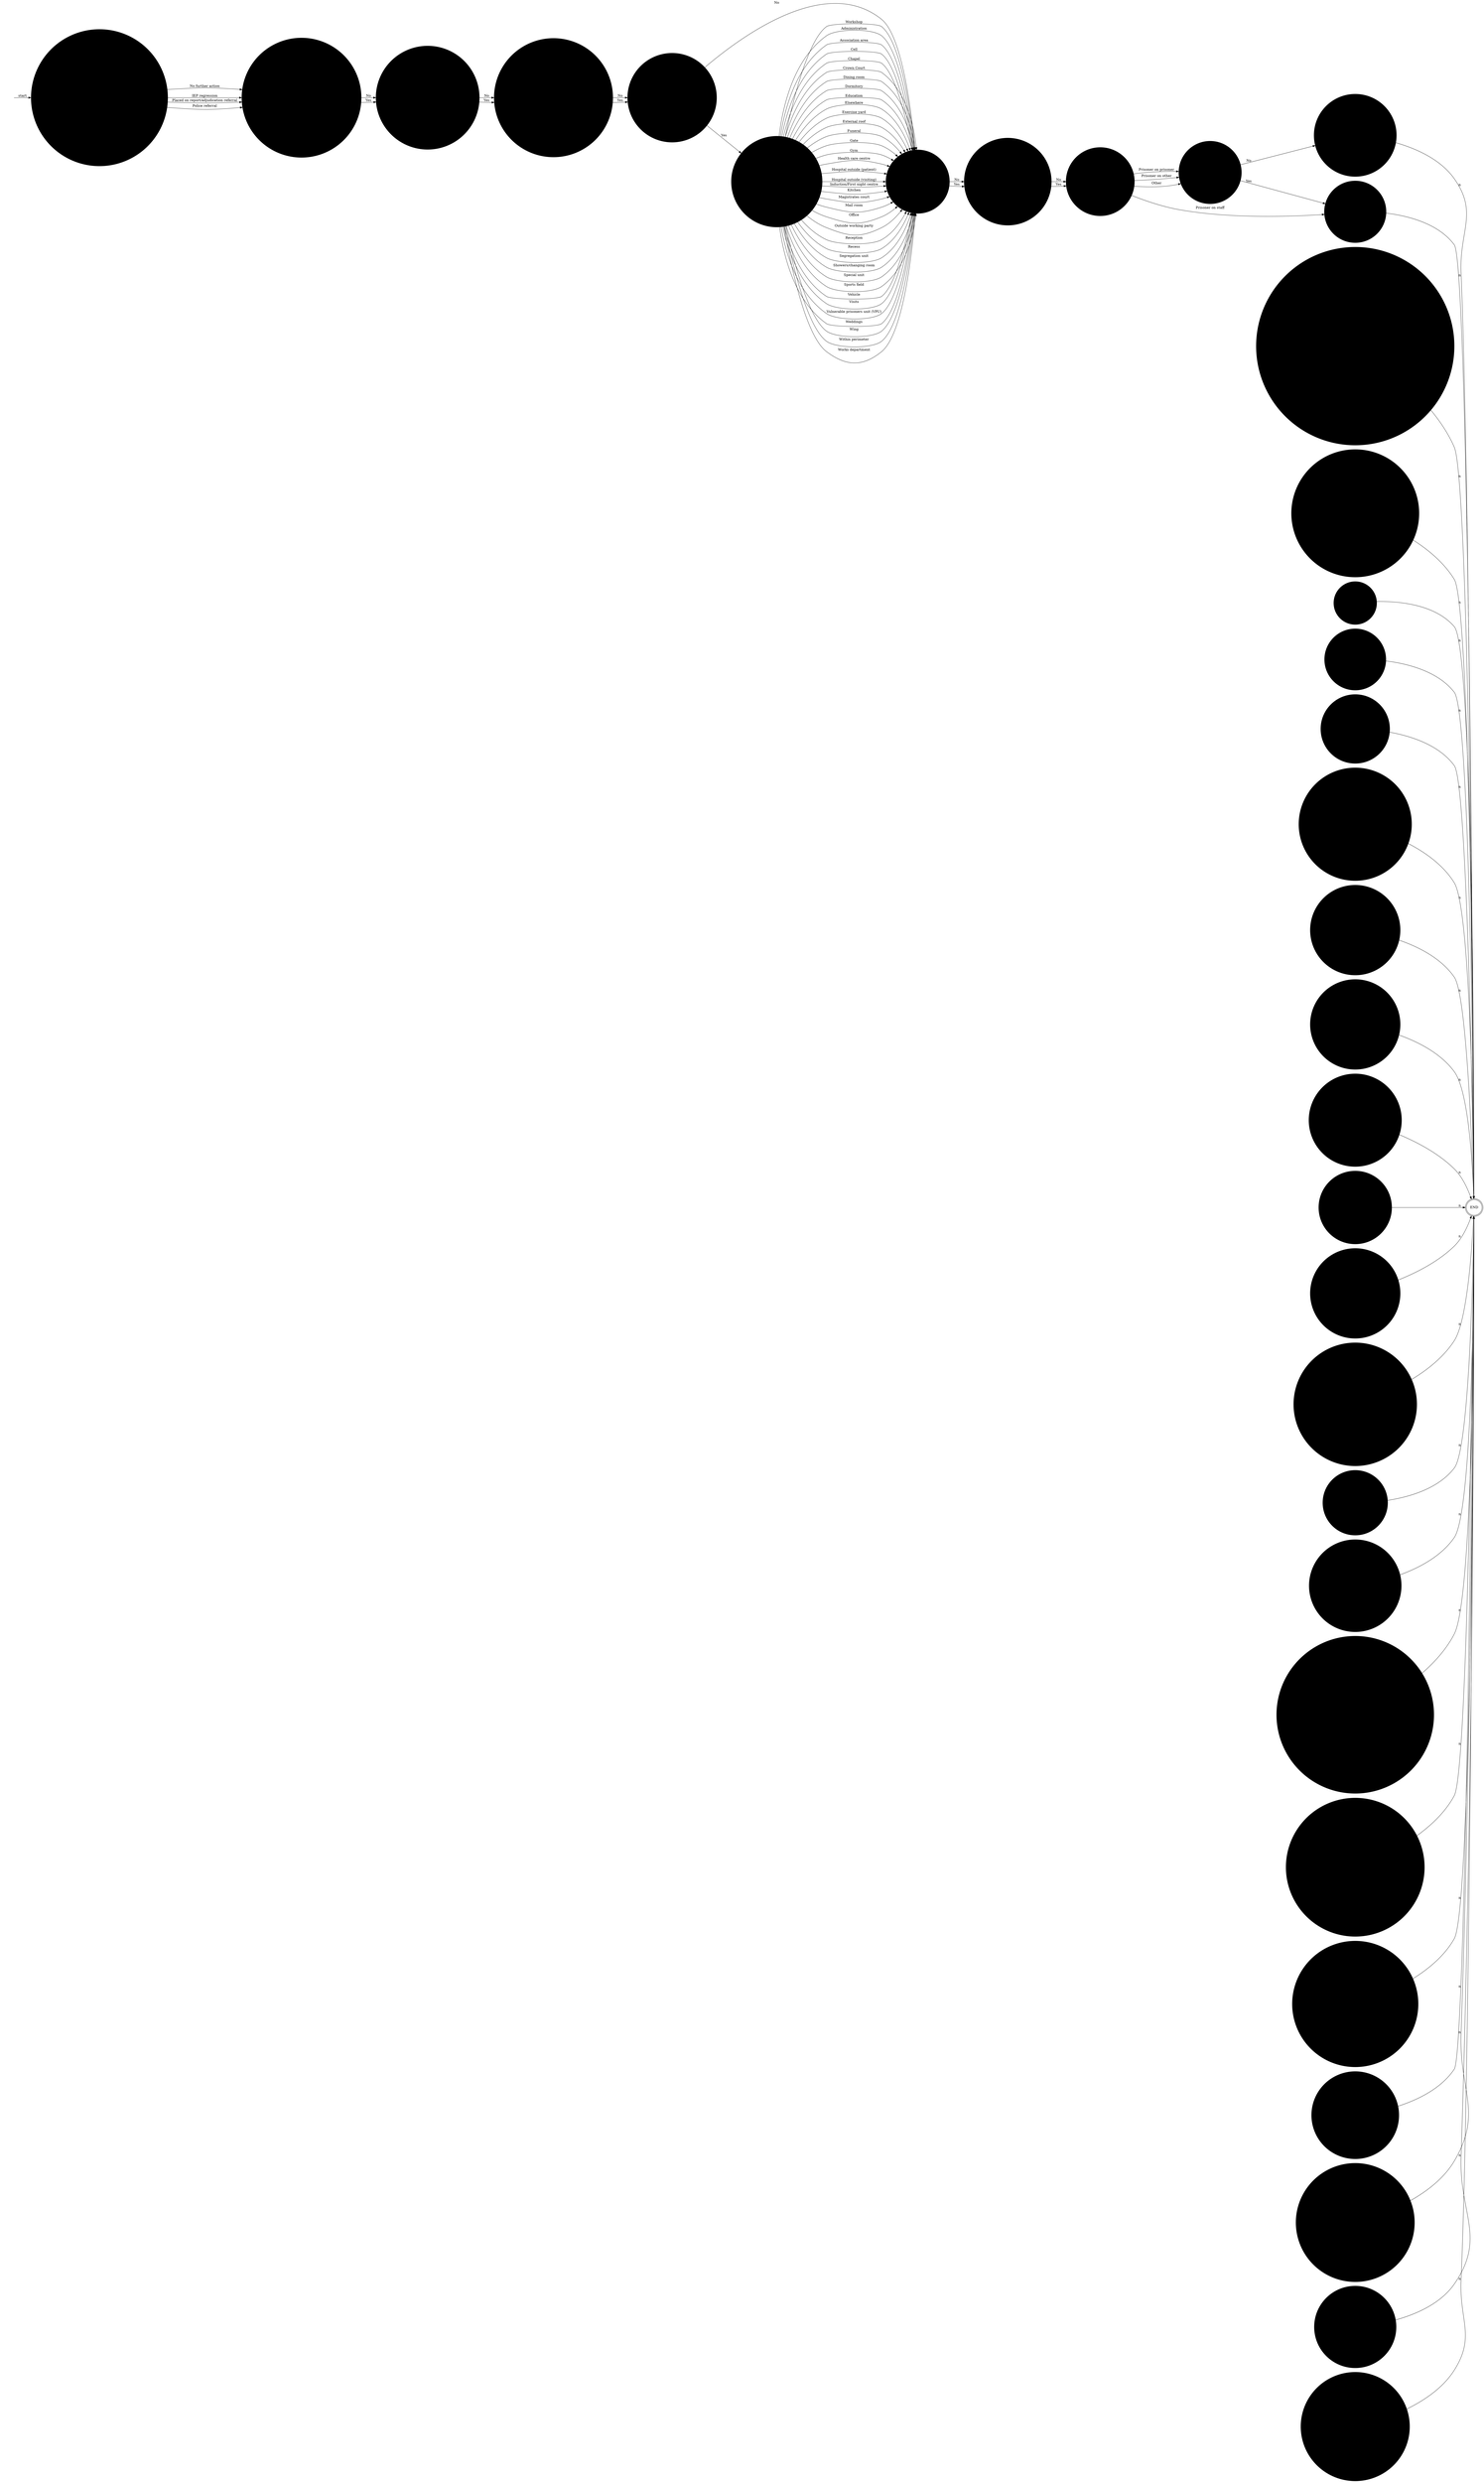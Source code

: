 digraph OLD_ASSAULT2 {  rankdir=LR;
  node [shape = circle];
  START_NODE [label="", shape=none];
  START_NODE -> 61213 [label = "start"];
  END_NODE [label="END", shape="doublecircle"];
  61213 [label = "What was the main management outcome of this incident?", style="filled", color="#DDD"];
  61213 -> 61214 [label = "No further action", style="filled", color="#DDD"];
  61213 -> 61214 [label = "IEP regression", style="filled", color="#DDD"];
  61213 -> 61214 [label = "Placed on report/adjudication referral", style="filled", color="#DDD"];
  61213 -> 61214 [label = "Police referral", style="filled", color="#DDD"];
  61214 [label = "Is any member of staff facing disciplinary charges?", style="filled", color="#DDD"];
  61214 -> 61215 [label = "No", style="filled", color="#DDD"];
  61214 -> 61215 [label = "Yes", style="filled", color="#DDD"];
  61215 [label = "Is there any media interest in this incident?", style="filled", color="#DDD"];
  61215 -> 61216 [label = "No", style="filled", color="#DDD"];
  61215 -> 61216 [label = "Yes", style="filled", color="#DDD"];
  61216 [label = "Has the prison service press office been informed?", style="filled", color="#DDD"];
  61216 -> 61217 [label = "No", style="filled", color="#DDD"];
  61216 -> 61217 [label = "Yes", style="filled", color="#DDD"];
  61217 [label = "Is the location of the incident known?", style="filled", color="#DDD"];
  61217 -> 61219 [label = "No", style="filled", color="#DDD"];
  61217 -> 61218 [label = "Yes", style="filled", color="#DDD"];
  61218 [label = "What was the location of the incident?", style="filled", color="#DDD"];
  61218 -> 61219 [label = "Administration", style="filled", color="#DDD"];
  61218 -> 61219 [label = "Association area", style="filled", color="#DDD"];
  61218 -> 61219 [label = "Cell", style="filled", color="#DDD"];
  61218 -> 61219 [label = "Chapel", style="filled", color="#DDD"];
  61218 -> 61219 [label = "Crown Court", style="filled", color="#DDD"];
  61218 -> 61219 [label = "Dining room", style="filled", color="#DDD"];
  61218 -> 61219 [label = "Dormitory", style="filled", color="#DDD"];
  61218 -> 61219 [label = "Education", style="filled", color="#DDD"];
  61218 -> 61219 [label = "Elsewhere", style="filled", color="#DDD"];
  61218 -> 61219 [label = "Exercise yard", style="filled", color="#DDD"];
  61218 -> 61219 [label = "External roof", style="filled", color="#DDD"];
  61218 -> 61219 [label = "Funeral", style="filled", color="#DDD"];
  61218 -> 61219 [label = "Gate", style="filled", color="#DDD"];
  61218 -> 61219 [label = "Gym", style="filled", color="#DDD"];
  61218 -> 61219 [label = "Health care centre", style="filled", color="#DDD"];
  61218 -> 61219 [label = "Hospital outside (patient)", style="filled", color="#DDD"];
  61218 -> 61219 [label = "Hospital outside (visiting)", style="filled", color="#DDD"];
  61218 -> 61219 [label = "Induction/First night centre", style="filled", color="#DDD"];
  61218 -> 61219 [label = "Kitchen", style="filled", color="#DDD"];
  61218 -> 61219 [label = "Magistrates court", style="filled", color="#DDD"];
  61218 -> 61219 [label = "Mail room", style="filled", color="#DDD"];
  61218 -> 61219 [label = "Office", style="filled", color="#DDD"];
  61218 -> 61219 [label = "Outside working party", style="filled", color="#DDD"];
  61218 -> 61219 [label = "Reception", style="filled", color="#DDD"];
  61218 -> 61219 [label = "Recess", style="filled", color="#DDD"];
  61218 -> 61219 [label = "Segregation unit", style="filled", color="#DDD"];
  61218 -> 61219 [label = "Showers/changing room", style="filled", color="#DDD"];
  61218 -> 61219 [label = "Special unit", style="filled", color="#DDD"];
  61218 -> 61219 [label = "Sports field", style="filled", color="#DDD"];
  61218 -> 61219 [label = "Vehicle", style="filled", color="#DDD"];
  61218 -> 61219 [label = "Visits", style="filled", color="#DDD"];
  61218 -> 61219 [label = "Vulnerable prisoners unit (VPU)", style="filled", color="#DDD"];
  61218 -> 61219 [label = "Weddings", style="filled", color="#DDD"];
  61218 -> 61219 [label = "Wing", style="filled", color="#DDD"];
  61218 -> 61219 [label = "Within perimeter", style="filled", color="#DDD"];
  61218 -> 61219 [label = "Works department", style="filled", color="#DDD"];
  61218 -> 61219 [label = "Workshop", style="filled", color="#DDD"];
  61219 [label = "Was this a sexual assault?", style="filled", color="#DDD"];
  61219 -> 61220 [label = "No", style="filled", color="#DDD"];
  61219 -> 61220 [label = "Yes", style="filled", color="#DDD"];
  61220 [label = "Did the assault occur during a fight?", style="filled", color="#DDD"];
  61220 -> 61221 [label = "No", style="filled", color="#DDD"];
  61220 -> 61221 [label = "Yes", style="filled", color="#DDD"];
  61221 [label = "What type of assault was it?", style="filled", color="#DDD"];
  61221 -> 61222 [label = "Prisoner on prisoner", style="filled", color="#DDD"];
  61221 -> 61223 [label = "Prisoner on staff", style="filled", color="#DDD"];
  61221 -> 61222 [label = "Prisoner on other", style="filled", color="#DDD"];
  61221 -> 61222 [label = "Other", style="filled", color="#DDD"];
  61222 [label = "Were any staff assaulted?", style="filled", color="#DDD"];
  61222 -> 61224 [label = "No", style="filled", color="#DDD"];
  61222 -> 61223 [label = "Yes", style="filled", color="#DDD"];
  61223 [label = "Describe the type of staff", style="filled", color="#DDD"];
  61223 -> END_NODE [label = "n", style="filled", color="#DDD"];
  61224 [label = "Was spitting used in this incident?", style="filled", color="#DDD"];
  61224 -> END_NODE [label = "n", style="filled", color="#DDD"];
  61225 [label = "Is the assailant known to have an infectious disease that can be transmitted in saliva?", style="filled", color="#DDD"];
  61225 -> END_NODE [label = "n", style="filled", color="#DDD"];
  61226 [label = "Did the saliva hit the body or clothing of the victim(s)?", style="filled", color="#DDD"];
  61226 -> END_NODE [label = "n", style="filled", color="#DDD"];
  61227 [label = "Where did it hit?", style="filled", color="#DDD"];
  61227 -> END_NODE [label = "n", style="filled", color="#DDD"];
  61228 [label = "Were any weapons used?", style="filled", color="#DDD"];
  61228 -> END_NODE [label = "n", style="filled", color="#DDD"];
  61229 [label = "Describe the weapons used?", style="filled", color="#DDD"];
  61229 -> END_NODE [label = "n"];
  61230 [label = "Were any injuries received during this incident?", style="filled", color="#DDD"];
  61230 -> END_NODE [label = "n", style="filled", color="#DDD"];
  61231 [label = "Enter description of person(s) injured", style="filled", color="#DDD"];
  61231 -> END_NODE [label = "n", style="filled", color="#DDD"];
  61232 [label = "Enter description of person(s) injured", style="filled", color="#DDD"];
  61232 -> END_NODE [label = "n", style="filled", color="#DDD"];
  61233 [label = "Which serious injuries were sustained?", style="filled", color="#DDD"];
  61233 -> END_NODE [label = "n", style="filled", color="#DDD"];
  61234 [label = "Was a minor injury sustained?", style="filled", color="#DDD"];
  61234 -> END_NODE [label = "n", style="filled", color="#DDD"];
  61235 [label = "Which minor injuries were sustained?", style="filled", color="#DDD"];
  61235 -> END_NODE [label = "n", style="filled", color="#DDD"];
  61236 [label = "Did injuries result in attendance to outside hospital?", style="filled", color="#DDD"];
  61236 -> END_NODE [label = "n", style="filled", color="#DDD"];
  61237 [label = "Type of hospital admission", style="filled", color="#DDD"];
  61237 -> END_NODE [label = "n", style="filled", color="#DDD"];
  61238 [label = "Who was admitted to outside hospital?", style="filled", color="#DDD"];
  61238 -> END_NODE [label = "n", style="filled", color="#DDD"];
  61239 [label = "Was medical treatment for concussion or internal injuries required?", style="filled", color="#DDD"];
  61239 -> END_NODE [label = "n", style="filled", color="#DDD"];
  61240 [label = "Are there any staff now off duty as a result of this incident?", style="filled", color="#DDD"];
  61240 -> END_NODE [label = "n", style="filled", color="#DDD"];
  61241 [label = "Are any staff on sick leave as a result of this incident?", style="filled", color="#DDD"];
  61241 -> END_NODE [label = "n", style="filled", color="#DDD"];
  61242 [label = "Did the assault occur in public view?", style="filled", color="#DDD"];
  61242 -> END_NODE [label = "n", style="filled", color="#DDD"];
  61243 [label = "Is there any audio or visual footage of the assault?", style="filled", color="#DDD"];
  61243 -> END_NODE [label = "n", style="filled", color="#DDD"];
  61244 [label = "What is the source of the footage?", style="filled", color="#DDD"];
  61244 -> END_NODE [label = "n", style="filled", color="#DDD"];
  61245 [label = "Was there an apparent reason for the assault?", style="filled", color="#DDD"];
  61245 -> END_NODE [label = "n", style="filled", color="#DDD"];
}
